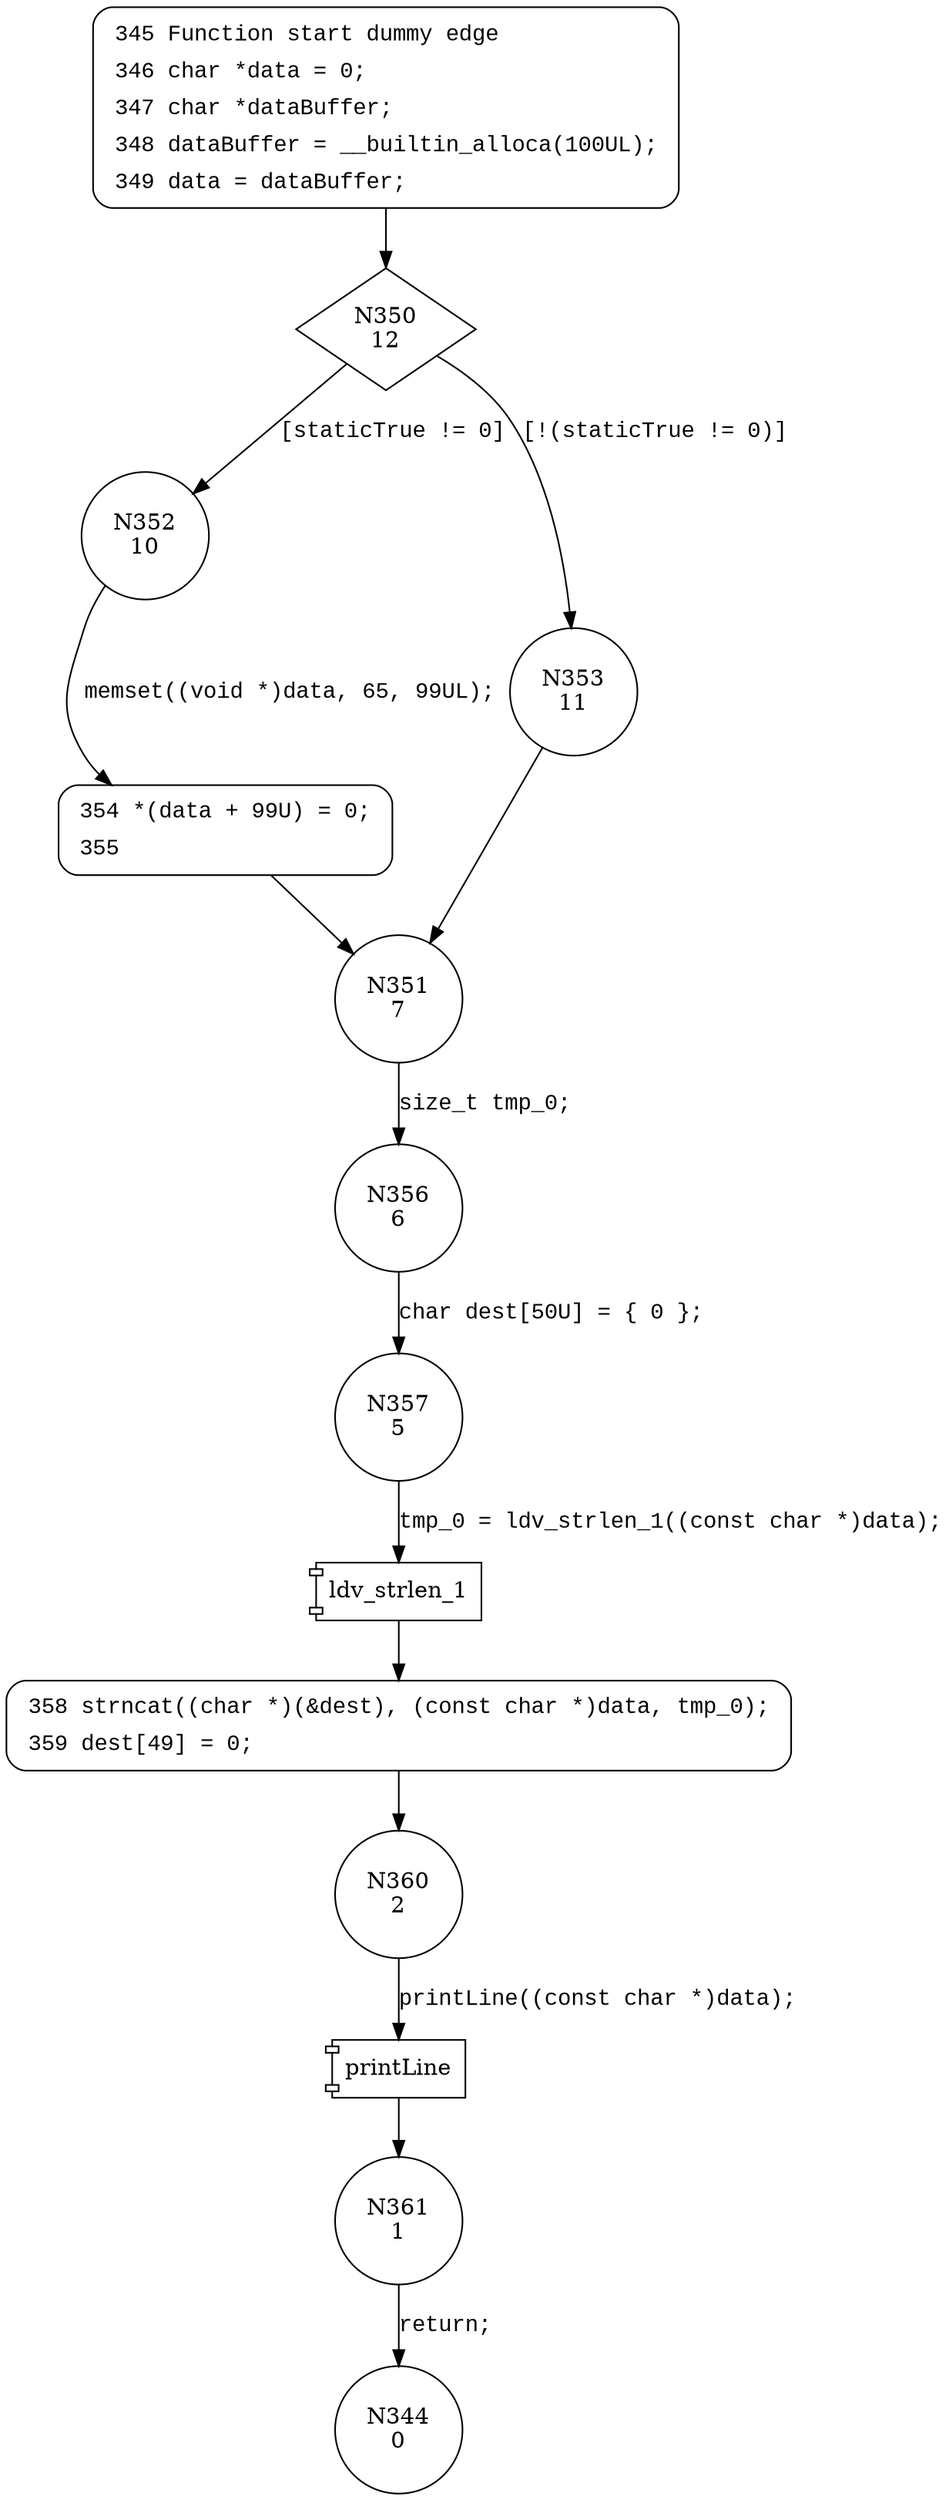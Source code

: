 digraph CWE121_Stack_Based_Buffer_Overflow__CWE806_char_alloca_ncat_05_bad {
350 [shape="diamond" label="N350\n12"]
352 [shape="circle" label="N352\n10"]
353 [shape="circle" label="N353\n11"]
351 [shape="circle" label="N351\n7"]
356 [shape="circle" label="N356\n6"]
357 [shape="circle" label="N357\n5"]
358 [shape="circle" label="N358\n4"]
360 [shape="circle" label="N360\n2"]
361 [shape="circle" label="N361\n1"]
354 [shape="circle" label="N354\n9"]
344 [shape="circle" label="N344\n0"]
345 [style="filled,bold" penwidth="1" fillcolor="white" fontname="Courier New" shape="Mrecord" label=<<table border="0" cellborder="0" cellpadding="3" bgcolor="white"><tr><td align="right">345</td><td align="left">Function start dummy edge</td></tr><tr><td align="right">346</td><td align="left">char *data = 0;</td></tr><tr><td align="right">347</td><td align="left">char *dataBuffer;</td></tr><tr><td align="right">348</td><td align="left">dataBuffer = __builtin_alloca(100UL);</td></tr><tr><td align="right">349</td><td align="left">data = dataBuffer;</td></tr></table>>]
345 -> 350[label=""]
358 [style="filled,bold" penwidth="1" fillcolor="white" fontname="Courier New" shape="Mrecord" label=<<table border="0" cellborder="0" cellpadding="3" bgcolor="white"><tr><td align="right">358</td><td align="left">strncat((char *)(&amp;dest), (const char *)data, tmp_0);</td></tr><tr><td align="right">359</td><td align="left">dest[49] = 0;</td></tr></table>>]
358 -> 360[label=""]
354 [style="filled,bold" penwidth="1" fillcolor="white" fontname="Courier New" shape="Mrecord" label=<<table border="0" cellborder="0" cellpadding="3" bgcolor="white"><tr><td align="right">354</td><td align="left">*(data + 99U) = 0;</td></tr><tr><td align="right">355</td><td align="left"></td></tr></table>>]
354 -> 351[label=""]
350 -> 352 [label="[staticTrue != 0]" fontname="Courier New"]
350 -> 353 [label="[!(staticTrue != 0)]" fontname="Courier New"]
351 -> 356 [label="size_t tmp_0;" fontname="Courier New"]
100001 [shape="component" label="ldv_strlen_1"]
357 -> 100001 [label="tmp_0 = ldv_strlen_1((const char *)data);" fontname="Courier New"]
100001 -> 358 [label="" fontname="Courier New"]
100002 [shape="component" label="printLine"]
360 -> 100002 [label="printLine((const char *)data);" fontname="Courier New"]
100002 -> 361 [label="" fontname="Courier New"]
352 -> 354 [label="memset((void *)data, 65, 99UL);" fontname="Courier New"]
353 -> 351 [label="" fontname="Courier New"]
356 -> 357 [label="char dest[50U] = { 0 };" fontname="Courier New"]
361 -> 344 [label="return;" fontname="Courier New"]
}